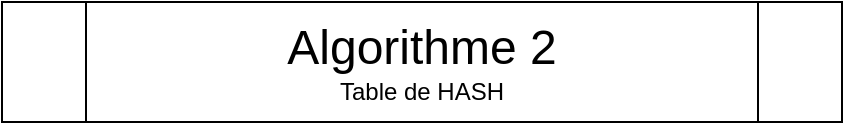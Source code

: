 <mxfile version="16.5.1" type="device"><diagram id="yJHCWmH-ims_o21Ye-_j" name="Page-1"><mxGraphModel dx="1102" dy="865" grid="1" gridSize="10" guides="1" tooltips="1" connect="1" arrows="1" fold="1" page="1" pageScale="1" pageWidth="827" pageHeight="1169" math="0" shadow="0"><root><mxCell id="0"/><mxCell id="1" parent="0"/><mxCell id="IecVUUbIYnu0-xKmUb3v-1" value="&lt;font style=&quot;font-size: 24px&quot;&gt;&lt;font style=&quot;font-size: 24px&quot;&gt;Algorithme &lt;/font&gt;2&lt;br&gt;&lt;/font&gt;Table de HASH" style="shape=process;whiteSpace=wrap;html=1;backgroundOutline=1;" vertex="1" parent="1"><mxGeometry x="310" y="50" width="420" height="60" as="geometry"/></mxCell></root></mxGraphModel></diagram></mxfile>